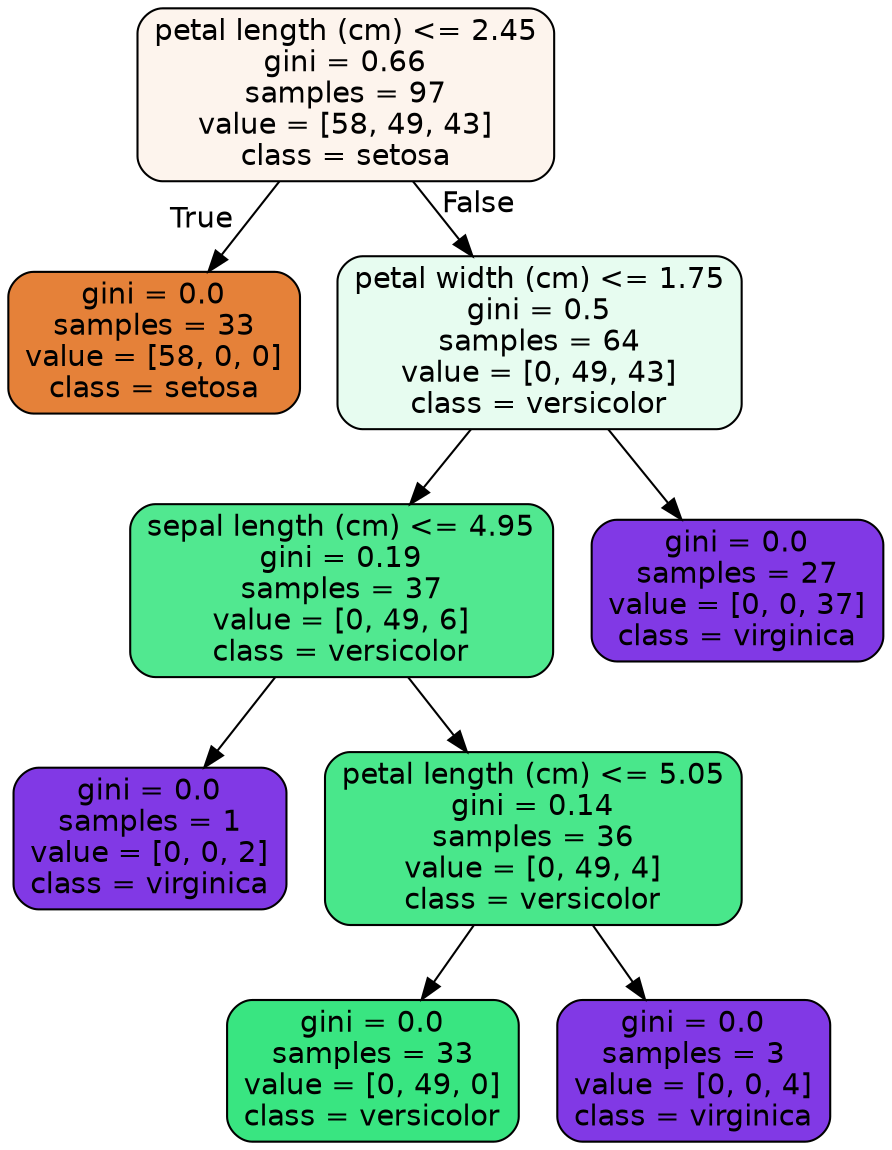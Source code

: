 digraph Tree {
node [shape=box, style="filled, rounded", color="black", fontname="helvetica"] ;
edge [fontname="helvetica"] ;
0 [label="petal length (cm) <= 2.45\ngini = 0.66\nsamples = 97\nvalue = [58, 49, 43]\nclass = setosa", fillcolor="#fdf4ed"] ;
1 [label="gini = 0.0\nsamples = 33\nvalue = [58, 0, 0]\nclass = setosa", fillcolor="#e58139"] ;
0 -> 1 [labeldistance=2.5, labelangle=45, headlabel="True"] ;
2 [label="petal width (cm) <= 1.75\ngini = 0.5\nsamples = 64\nvalue = [0, 49, 43]\nclass = versicolor", fillcolor="#e7fcf0"] ;
0 -> 2 [labeldistance=2.5, labelangle=-45, headlabel="False"] ;
3 [label="sepal length (cm) <= 4.95\ngini = 0.19\nsamples = 37\nvalue = [0, 49, 6]\nclass = versicolor", fillcolor="#51e890"] ;
2 -> 3 ;
4 [label="gini = 0.0\nsamples = 1\nvalue = [0, 0, 2]\nclass = virginica", fillcolor="#8139e5"] ;
3 -> 4 ;
5 [label="petal length (cm) <= 5.05\ngini = 0.14\nsamples = 36\nvalue = [0, 49, 4]\nclass = versicolor", fillcolor="#49e78b"] ;
3 -> 5 ;
6 [label="gini = 0.0\nsamples = 33\nvalue = [0, 49, 0]\nclass = versicolor", fillcolor="#39e581"] ;
5 -> 6 ;
7 [label="gini = 0.0\nsamples = 3\nvalue = [0, 0, 4]\nclass = virginica", fillcolor="#8139e5"] ;
5 -> 7 ;
8 [label="gini = 0.0\nsamples = 27\nvalue = [0, 0, 37]\nclass = virginica", fillcolor="#8139e5"] ;
2 -> 8 ;
}